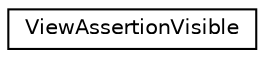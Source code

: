 digraph "Graphical Class Hierarchy"
{
 // LATEX_PDF_SIZE
  edge [fontname="Helvetica",fontsize="10",labelfontname="Helvetica",labelfontsize="10"];
  node [fontname="Helvetica",fontsize="10",shape=record];
  rankdir="LR";
  Node0 [label="ViewAssertionVisible",height=0.2,width=0.4,color="black", fillcolor="white", style="filled",URL="$structViewAssertionVisible.html",tooltip=" "];
}
